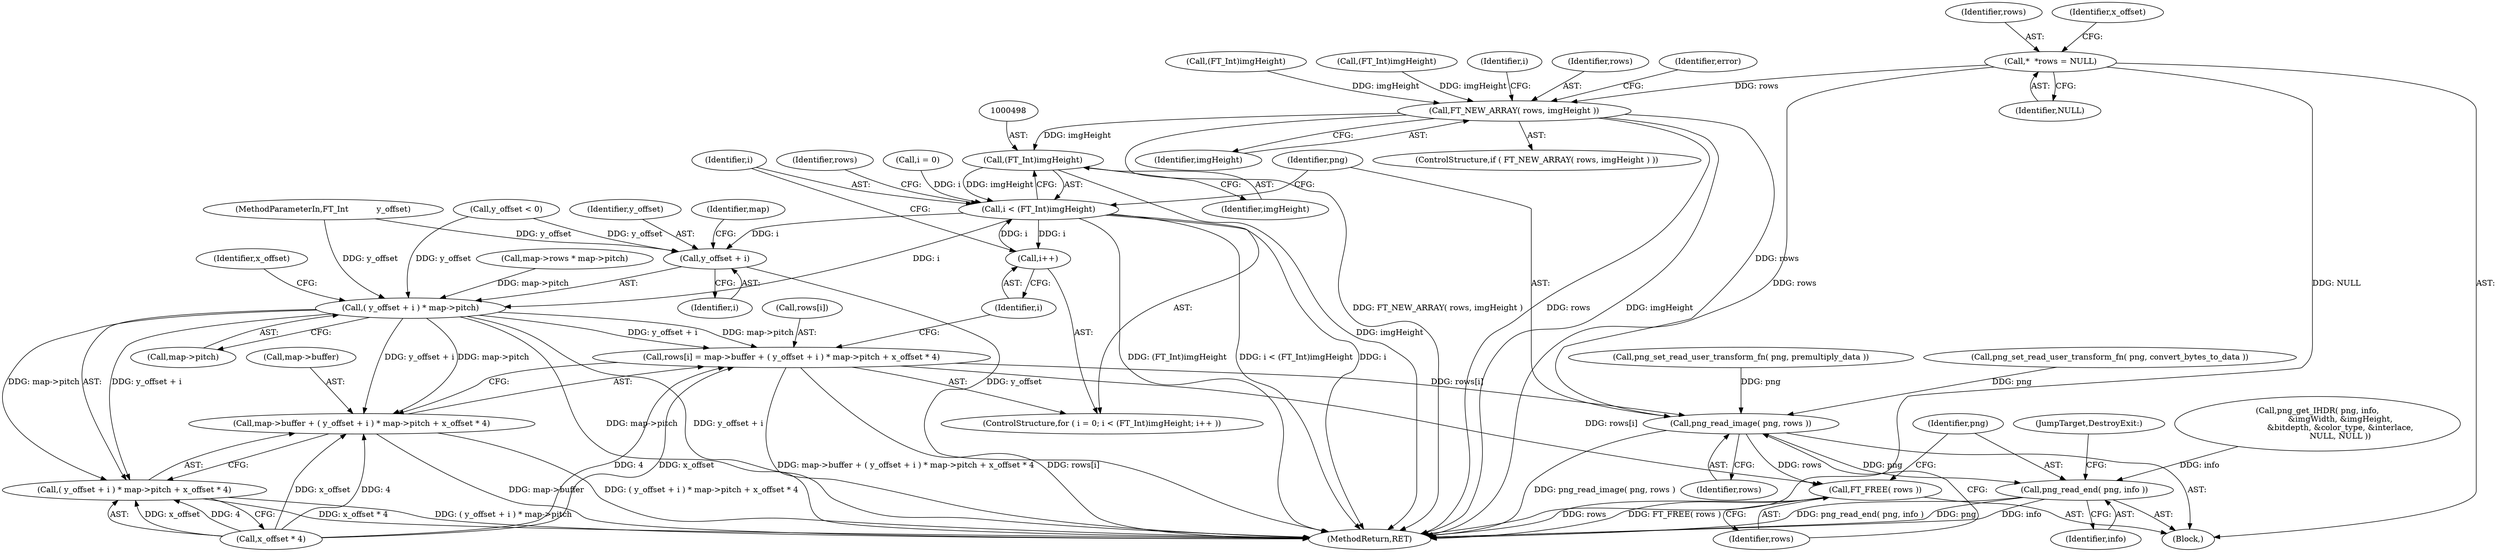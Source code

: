 digraph "0_savannah_b3500af717010137046ec4076d1e1c0641e33727_6@pointer" {
"1000141" [label="(Call,*  *rows = NULL)"];
"1000482" [label="(Call,FT_NEW_ARRAY( rows, imgHeight ))"];
"1000497" [label="(Call,(FT_Int)imgHeight)"];
"1000495" [label="(Call,i < (FT_Int)imgHeight)"];
"1000500" [label="(Call,i++)"];
"1000511" [label="(Call,( y_offset + i ) * map->pitch)"];
"1000502" [label="(Call,rows[i] = map->buffer + ( y_offset + i ) * map->pitch + x_offset * 4)"];
"1000521" [label="(Call,png_read_image( png, rows ))"];
"1000524" [label="(Call,FT_FREE( rows ))"];
"1000526" [label="(Call,png_read_end( png, info ))"];
"1000506" [label="(Call,map->buffer + ( y_offset + i ) * map->pitch + x_offset * 4)"];
"1000510" [label="(Call,( y_offset + i ) * map->pitch + x_offset * 4)"];
"1000512" [label="(Call,y_offset + i)"];
"1000285" [label="(Call,(FT_Int)imgHeight)"];
"1000513" [label="(Identifier,y_offset)"];
"1000522" [label="(Identifier,png)"];
"1000523" [label="(Identifier,rows)"];
"1000142" [label="(Identifier,rows)"];
"1000307" [label="(Call,(FT_Int)imgHeight)"];
"1000112" [label="(MethodParameterIn,FT_Int           y_offset)"];
"1000492" [label="(Call,i = 0)"];
"1000518" [label="(Call,x_offset * 4)"];
"1000510" [label="(Call,( y_offset + i ) * map->pitch + x_offset * 4)"];
"1000147" [label="(Identifier,x_offset)"];
"1000521" [label="(Call,png_read_image( png, rows ))"];
"1000119" [label="(Block,)"];
"1000515" [label="(Call,map->pitch)"];
"1000503" [label="(Call,rows[i])"];
"1000524" [label="(Call,FT_FREE( rows ))"];
"1000542" [label="(MethodReturn,RET)"];
"1000527" [label="(Identifier,png)"];
"1000484" [label="(Identifier,imgHeight)"];
"1000493" [label="(Identifier,i)"];
"1000482" [label="(Call,FT_NEW_ARRAY( rows, imgHeight ))"];
"1000514" [label="(Identifier,i)"];
"1000496" [label="(Identifier,i)"];
"1000477" [label="(Call,png_set_read_user_transform_fn( png, convert_bytes_to_data ))"];
"1000525" [label="(Identifier,rows)"];
"1000516" [label="(Identifier,map)"];
"1000141" [label="(Call,*  *rows = NULL)"];
"1000504" [label="(Identifier,rows)"];
"1000433" [label="(Call,png_get_IHDR( png, info,\n                  &imgWidth, &imgHeight,\n                  &bitdepth, &color_type, &interlace,\n                  NULL, NULL ))"];
"1000363" [label="(Call,map->rows * map->pitch)"];
"1000481" [label="(ControlStructure,if ( FT_NEW_ARRAY( rows, imgHeight ) ))"];
"1000499" [label="(Identifier,imgHeight)"];
"1000502" [label="(Call,rows[i] = map->buffer + ( y_offset + i ) * map->pitch + x_offset * 4)"];
"1000507" [label="(Call,map->buffer)"];
"1000149" [label="(Call,y_offset < 0)"];
"1000519" [label="(Identifier,x_offset)"];
"1000528" [label="(Identifier,info)"];
"1000500" [label="(Call,i++)"];
"1000472" [label="(Call,png_set_read_user_transform_fn( png, premultiply_data ))"];
"1000143" [label="(Identifier,NULL)"];
"1000491" [label="(ControlStructure,for ( i = 0; i < (FT_Int)imgHeight; i++ ))"];
"1000512" [label="(Call,y_offset + i)"];
"1000501" [label="(Identifier,i)"];
"1000511" [label="(Call,( y_offset + i ) * map->pitch)"];
"1000506" [label="(Call,map->buffer + ( y_offset + i ) * map->pitch + x_offset * 4)"];
"1000529" [label="(JumpTarget,DestroyExit:)"];
"1000483" [label="(Identifier,rows)"];
"1000487" [label="(Identifier,error)"];
"1000497" [label="(Call,(FT_Int)imgHeight)"];
"1000495" [label="(Call,i < (FT_Int)imgHeight)"];
"1000526" [label="(Call,png_read_end( png, info ))"];
"1000141" -> "1000119"  [label="AST: "];
"1000141" -> "1000143"  [label="CFG: "];
"1000142" -> "1000141"  [label="AST: "];
"1000143" -> "1000141"  [label="AST: "];
"1000147" -> "1000141"  [label="CFG: "];
"1000141" -> "1000542"  [label="DDG: rows"];
"1000141" -> "1000542"  [label="DDG: NULL"];
"1000141" -> "1000482"  [label="DDG: rows"];
"1000482" -> "1000481"  [label="AST: "];
"1000482" -> "1000484"  [label="CFG: "];
"1000483" -> "1000482"  [label="AST: "];
"1000484" -> "1000482"  [label="AST: "];
"1000487" -> "1000482"  [label="CFG: "];
"1000493" -> "1000482"  [label="CFG: "];
"1000482" -> "1000542"  [label="DDG: rows"];
"1000482" -> "1000542"  [label="DDG: imgHeight"];
"1000482" -> "1000542"  [label="DDG: FT_NEW_ARRAY( rows, imgHeight )"];
"1000307" -> "1000482"  [label="DDG: imgHeight"];
"1000285" -> "1000482"  [label="DDG: imgHeight"];
"1000482" -> "1000497"  [label="DDG: imgHeight"];
"1000482" -> "1000521"  [label="DDG: rows"];
"1000497" -> "1000495"  [label="AST: "];
"1000497" -> "1000499"  [label="CFG: "];
"1000498" -> "1000497"  [label="AST: "];
"1000499" -> "1000497"  [label="AST: "];
"1000495" -> "1000497"  [label="CFG: "];
"1000497" -> "1000542"  [label="DDG: imgHeight"];
"1000497" -> "1000495"  [label="DDG: imgHeight"];
"1000495" -> "1000491"  [label="AST: "];
"1000496" -> "1000495"  [label="AST: "];
"1000504" -> "1000495"  [label="CFG: "];
"1000522" -> "1000495"  [label="CFG: "];
"1000495" -> "1000542"  [label="DDG: i"];
"1000495" -> "1000542"  [label="DDG: (FT_Int)imgHeight"];
"1000495" -> "1000542"  [label="DDG: i < (FT_Int)imgHeight"];
"1000492" -> "1000495"  [label="DDG: i"];
"1000500" -> "1000495"  [label="DDG: i"];
"1000495" -> "1000500"  [label="DDG: i"];
"1000495" -> "1000511"  [label="DDG: i"];
"1000495" -> "1000512"  [label="DDG: i"];
"1000500" -> "1000491"  [label="AST: "];
"1000500" -> "1000501"  [label="CFG: "];
"1000501" -> "1000500"  [label="AST: "];
"1000496" -> "1000500"  [label="CFG: "];
"1000511" -> "1000510"  [label="AST: "];
"1000511" -> "1000515"  [label="CFG: "];
"1000512" -> "1000511"  [label="AST: "];
"1000515" -> "1000511"  [label="AST: "];
"1000519" -> "1000511"  [label="CFG: "];
"1000511" -> "1000542"  [label="DDG: map->pitch"];
"1000511" -> "1000542"  [label="DDG: y_offset + i"];
"1000511" -> "1000502"  [label="DDG: y_offset + i"];
"1000511" -> "1000502"  [label="DDG: map->pitch"];
"1000511" -> "1000506"  [label="DDG: y_offset + i"];
"1000511" -> "1000506"  [label="DDG: map->pitch"];
"1000511" -> "1000510"  [label="DDG: y_offset + i"];
"1000511" -> "1000510"  [label="DDG: map->pitch"];
"1000149" -> "1000511"  [label="DDG: y_offset"];
"1000112" -> "1000511"  [label="DDG: y_offset"];
"1000363" -> "1000511"  [label="DDG: map->pitch"];
"1000502" -> "1000491"  [label="AST: "];
"1000502" -> "1000506"  [label="CFG: "];
"1000503" -> "1000502"  [label="AST: "];
"1000506" -> "1000502"  [label="AST: "];
"1000501" -> "1000502"  [label="CFG: "];
"1000502" -> "1000542"  [label="DDG: map->buffer + ( y_offset + i ) * map->pitch + x_offset * 4"];
"1000502" -> "1000542"  [label="DDG: rows[i]"];
"1000518" -> "1000502"  [label="DDG: x_offset"];
"1000518" -> "1000502"  [label="DDG: 4"];
"1000502" -> "1000521"  [label="DDG: rows[i]"];
"1000502" -> "1000524"  [label="DDG: rows[i]"];
"1000521" -> "1000119"  [label="AST: "];
"1000521" -> "1000523"  [label="CFG: "];
"1000522" -> "1000521"  [label="AST: "];
"1000523" -> "1000521"  [label="AST: "];
"1000525" -> "1000521"  [label="CFG: "];
"1000521" -> "1000542"  [label="DDG: png_read_image( png, rows )"];
"1000472" -> "1000521"  [label="DDG: png"];
"1000477" -> "1000521"  [label="DDG: png"];
"1000521" -> "1000524"  [label="DDG: rows"];
"1000521" -> "1000526"  [label="DDG: png"];
"1000524" -> "1000119"  [label="AST: "];
"1000524" -> "1000525"  [label="CFG: "];
"1000525" -> "1000524"  [label="AST: "];
"1000527" -> "1000524"  [label="CFG: "];
"1000524" -> "1000542"  [label="DDG: rows"];
"1000524" -> "1000542"  [label="DDG: FT_FREE( rows )"];
"1000526" -> "1000119"  [label="AST: "];
"1000526" -> "1000528"  [label="CFG: "];
"1000527" -> "1000526"  [label="AST: "];
"1000528" -> "1000526"  [label="AST: "];
"1000529" -> "1000526"  [label="CFG: "];
"1000526" -> "1000542"  [label="DDG: info"];
"1000526" -> "1000542"  [label="DDG: png_read_end( png, info )"];
"1000526" -> "1000542"  [label="DDG: png"];
"1000433" -> "1000526"  [label="DDG: info"];
"1000506" -> "1000510"  [label="CFG: "];
"1000507" -> "1000506"  [label="AST: "];
"1000510" -> "1000506"  [label="AST: "];
"1000506" -> "1000542"  [label="DDG: map->buffer"];
"1000506" -> "1000542"  [label="DDG: ( y_offset + i ) * map->pitch + x_offset * 4"];
"1000518" -> "1000506"  [label="DDG: x_offset"];
"1000518" -> "1000506"  [label="DDG: 4"];
"1000510" -> "1000518"  [label="CFG: "];
"1000518" -> "1000510"  [label="AST: "];
"1000510" -> "1000542"  [label="DDG: ( y_offset + i ) * map->pitch"];
"1000510" -> "1000542"  [label="DDG: x_offset * 4"];
"1000518" -> "1000510"  [label="DDG: x_offset"];
"1000518" -> "1000510"  [label="DDG: 4"];
"1000512" -> "1000514"  [label="CFG: "];
"1000513" -> "1000512"  [label="AST: "];
"1000514" -> "1000512"  [label="AST: "];
"1000516" -> "1000512"  [label="CFG: "];
"1000512" -> "1000542"  [label="DDG: y_offset"];
"1000149" -> "1000512"  [label="DDG: y_offset"];
"1000112" -> "1000512"  [label="DDG: y_offset"];
}

